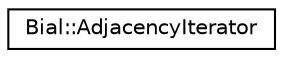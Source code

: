 digraph "Graphical Class Hierarchy"
{
  edge [fontname="Helvetica",fontsize="10",labelfontname="Helvetica",labelfontsize="10"];
  node [fontname="Helvetica",fontsize="10",shape=record];
  rankdir="LR";
  Node1 [label="Bial::AdjacencyIterator",height=0.2,width=0.4,color="black", fillcolor="white", style="filled",URL="$class_bial_1_1_adjacency_iterator.html",tooltip="Adjacency iterator. "];
}
